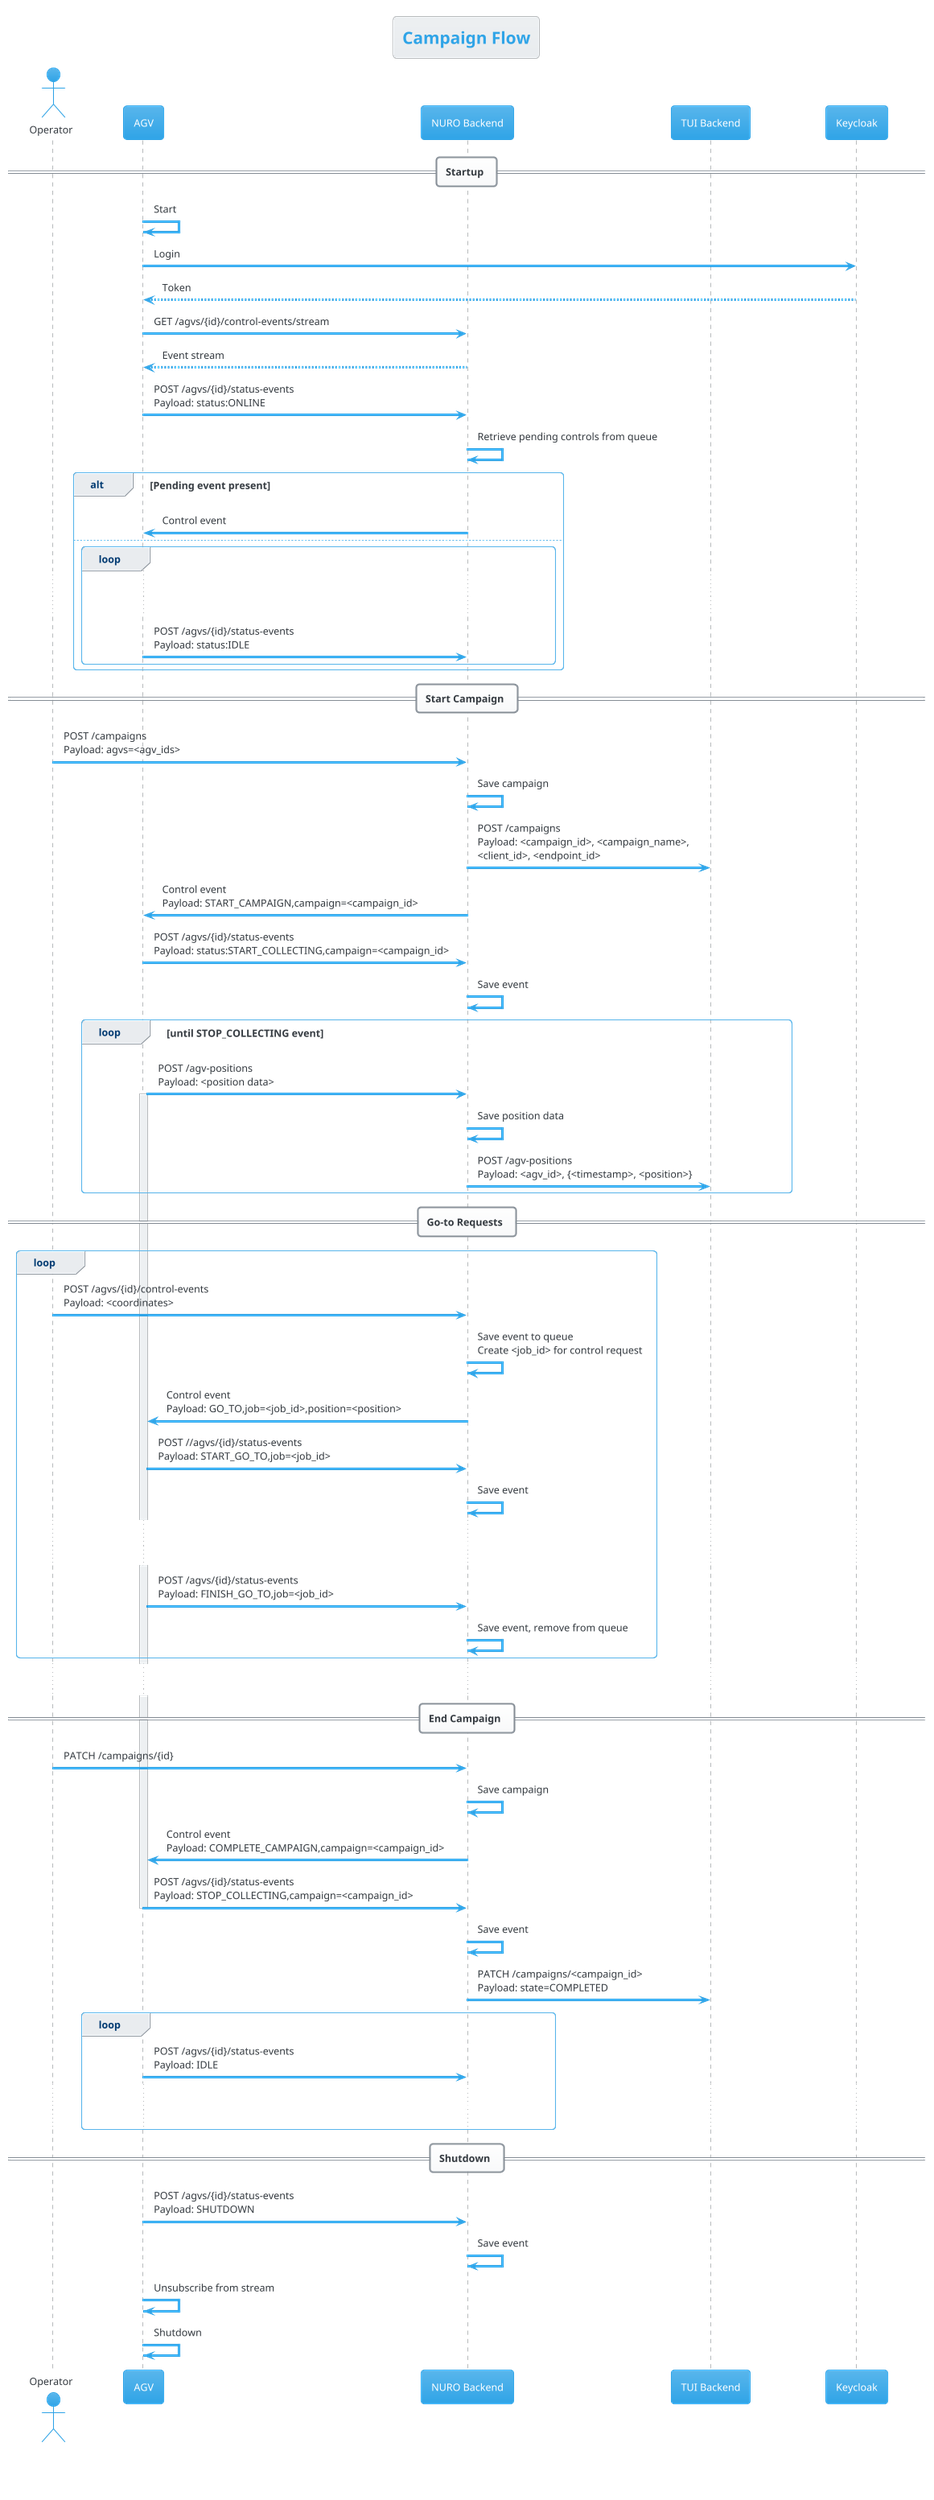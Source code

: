 @startuml
!theme cerulean
title Campaign Flow

actor Operator
participant AGV
participant "NURO Backend" as BackendNuro
participant "TUI Backend" as BackendTui
participant Keycloak

== Startup ==

AGV -> AGV : Start
AGV -> Keycloak : Login
return Token
AGV -> BackendNuro : GET /agvs/{id}/control-events/stream
return Event stream
AGV -> BackendNuro : POST /agvs/{id}/status-events\nPayload: status:ONLINE
BackendNuro -> BackendNuro: Retrieve pending controls from queue
alt Pending event present
BackendNuro -> AGV: Control event

else
loop
...wait 30 seconds...
AGV -> BackendNuro : POST /agvs/{id}/status-events\nPayload: status:IDLE
end
end

== Start Campaign ==

Operator -> BackendNuro : POST /campaigns\nPayload: agvs=<agv_ids>
BackendNuro -> BackendNuro : Save campaign
BackendNuro -> BackendTui : POST /campaigns\nPayload: <campaign_id>, <campaign_name>,\n<client_id>, <endpoint_id>

BackendNuro -> AGV : Control event\nPayload: START_CAMPAIGN,campaign=<campaign_id>
AGV -> BackendNuro : POST /agvs/{id}/status-events\nPayload: status:START_COLLECTING,campaign=<campaign_id>
BackendNuro -> BackendNuro: Save event

loop until STOP_COLLECTING event
AGV -> BackendNuro : POST /agv-positions\nPayload: <position data>
activate AGV
BackendNuro -> BackendNuro : Save position data
BackendNuro -> BackendTui : POST /agv-positions\nPayload: <agv_id>, {<timestamp>, <position>}
end

== Go-to Requests ==

loop
Operator -> BackendNuro : POST /agvs/{id}/control-events\nPayload: <coordinates>
BackendNuro -> BackendNuro : Save event to queue\nCreate <job_id> for control request
BackendNuro -> AGV : Control event\nPayload: GO_TO,job=<job_id>,position=<position>
AGV -> BackendNuro : POST //agvs/{id}/status-events\nPayload: START_GO_TO,job=<job_id>
BackendNuro -> BackendNuro : Save event
...go to position...
AGV -> BackendNuro : POST /agvs/{id}/status-events\nPayload: FINISH_GO_TO,job=<job_id>
BackendNuro -> BackendNuro : Save event, remove from queue
end
...

== End Campaign ==

Operator -> BackendNuro : PATCH /campaigns/{id}
BackendNuro -> BackendNuro : Save campaign
BackendNuro -> AGV : Control event\nPayload: COMPLETE_CAMPAIGN,campaign=<campaign_id>
AGV -> BackendNuro : POST /agvs/{id}/status-events\nPayload: STOP_COLLECTING,campaign=<campaign_id>
deactivate AGV
BackendNuro -> BackendNuro: Save event
BackendNuro -> BackendTui : PATCH /campaigns/<campaign_id>\nPayload: state=COMPLETED


loop
AGV -> BackendNuro : POST /agvs/{id}/status-events\nPayload: IDLE
...wait 30 seconds...
end

== Shutdown ==
AGV -> BackendNuro : POST /agvs/{id}/status-events\nPayload: SHUTDOWN
BackendNuro -> BackendNuro : Save event
AGV -> AGV : Unsubscribe from stream
AGV -> AGV : Shutdown

footer DeSiRe-NG – NURO
@enduml
